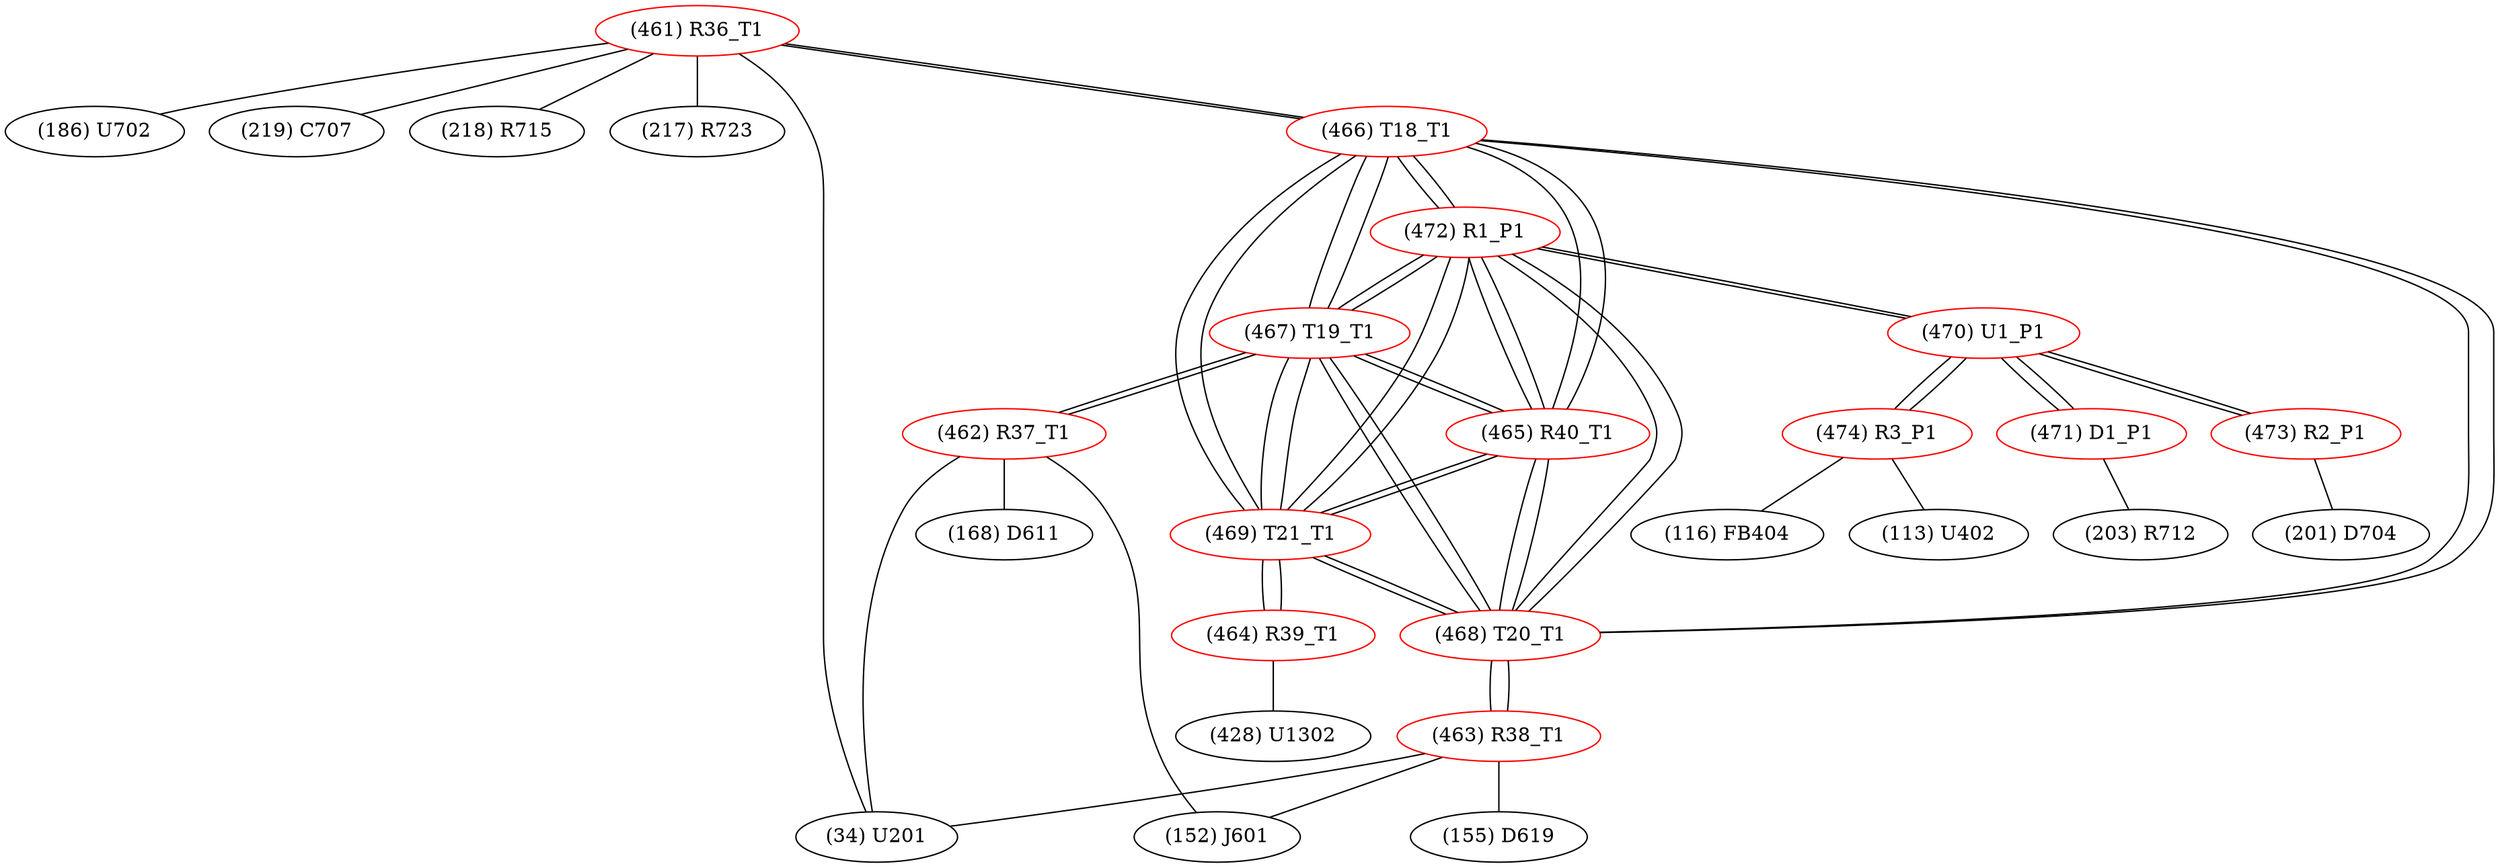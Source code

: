 graph {
	461 [label="(461) R36_T1" color=red]
	186 [label="(186) U702"]
	219 [label="(219) C707"]
	218 [label="(218) R715"]
	217 [label="(217) R723"]
	34 [label="(34) U201"]
	466 [label="(466) T18_T1"]
	462 [label="(462) R37_T1" color=red]
	34 [label="(34) U201"]
	168 [label="(168) D611"]
	152 [label="(152) J601"]
	467 [label="(467) T19_T1"]
	463 [label="(463) R38_T1" color=red]
	152 [label="(152) J601"]
	155 [label="(155) D619"]
	34 [label="(34) U201"]
	468 [label="(468) T20_T1"]
	464 [label="(464) R39_T1" color=red]
	428 [label="(428) U1302"]
	469 [label="(469) T21_T1"]
	465 [label="(465) R40_T1" color=red]
	472 [label="(472) R1_P1"]
	466 [label="(466) T18_T1"]
	469 [label="(469) T21_T1"]
	468 [label="(468) T20_T1"]
	467 [label="(467) T19_T1"]
	466 [label="(466) T18_T1" color=red]
	461 [label="(461) R36_T1"]
	472 [label="(472) R1_P1"]
	469 [label="(469) T21_T1"]
	468 [label="(468) T20_T1"]
	467 [label="(467) T19_T1"]
	465 [label="(465) R40_T1"]
	467 [label="(467) T19_T1" color=red]
	462 [label="(462) R37_T1"]
	472 [label="(472) R1_P1"]
	466 [label="(466) T18_T1"]
	469 [label="(469) T21_T1"]
	468 [label="(468) T20_T1"]
	465 [label="(465) R40_T1"]
	468 [label="(468) T20_T1" color=red]
	463 [label="(463) R38_T1"]
	472 [label="(472) R1_P1"]
	466 [label="(466) T18_T1"]
	469 [label="(469) T21_T1"]
	467 [label="(467) T19_T1"]
	465 [label="(465) R40_T1"]
	469 [label="(469) T21_T1" color=red]
	464 [label="(464) R39_T1"]
	472 [label="(472) R1_P1"]
	466 [label="(466) T18_T1"]
	468 [label="(468) T20_T1"]
	467 [label="(467) T19_T1"]
	465 [label="(465) R40_T1"]
	470 [label="(470) U1_P1" color=red]
	471 [label="(471) D1_P1"]
	473 [label="(473) R2_P1"]
	474 [label="(474) R3_P1"]
	472 [label="(472) R1_P1"]
	471 [label="(471) D1_P1" color=red]
	203 [label="(203) R712"]
	470 [label="(470) U1_P1"]
	472 [label="(472) R1_P1" color=red]
	466 [label="(466) T18_T1"]
	469 [label="(469) T21_T1"]
	468 [label="(468) T20_T1"]
	467 [label="(467) T19_T1"]
	465 [label="(465) R40_T1"]
	470 [label="(470) U1_P1"]
	473 [label="(473) R2_P1" color=red]
	201 [label="(201) D704"]
	470 [label="(470) U1_P1"]
	474 [label="(474) R3_P1" color=red]
	116 [label="(116) FB404"]
	113 [label="(113) U402"]
	470 [label="(470) U1_P1"]
	461 -- 186
	461 -- 219
	461 -- 218
	461 -- 217
	461 -- 34
	461 -- 466
	462 -- 34
	462 -- 168
	462 -- 152
	462 -- 467
	463 -- 152
	463 -- 155
	463 -- 34
	463 -- 468
	464 -- 428
	464 -- 469
	465 -- 472
	465 -- 466
	465 -- 469
	465 -- 468
	465 -- 467
	466 -- 461
	466 -- 472
	466 -- 469
	466 -- 468
	466 -- 467
	466 -- 465
	467 -- 462
	467 -- 472
	467 -- 466
	467 -- 469
	467 -- 468
	467 -- 465
	468 -- 463
	468 -- 472
	468 -- 466
	468 -- 469
	468 -- 467
	468 -- 465
	469 -- 464
	469 -- 472
	469 -- 466
	469 -- 468
	469 -- 467
	469 -- 465
	470 -- 471
	470 -- 473
	470 -- 474
	470 -- 472
	471 -- 203
	471 -- 470
	472 -- 466
	472 -- 469
	472 -- 468
	472 -- 467
	472 -- 465
	472 -- 470
	473 -- 201
	473 -- 470
	474 -- 116
	474 -- 113
	474 -- 470
}